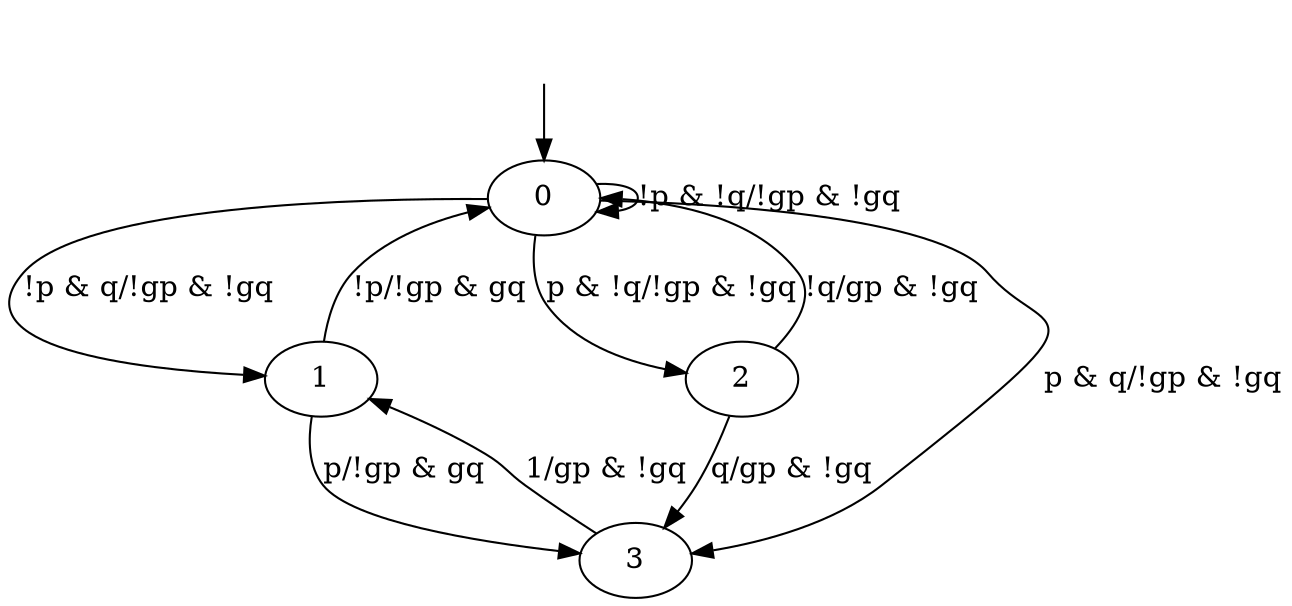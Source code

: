 digraph LearnedModel_529 {
0 [label="0"];
1 [label="1"];
2 [label="2"];
3 [label="3"];
0 -> 1  [label="!p & q/!gp & !gq"];
0 -> 3  [label="p & q/!gp & !gq"];
0 -> 2  [label="p & !q/!gp & !gq"];
0 -> 0  [label="!p & !q/!gp & !gq"];
1 -> 3  [label="p/!gp & gq"];
1 -> 0  [label="!p/!gp & gq"];
2 -> 0  [label="!q/gp & !gq"];
2 -> 3  [label="q/gp & !gq"];
3 -> 1  [label="1/gp & !gq"];
__start0 [label="", shape=none];
__start0 -> 0  [label=""];
}
